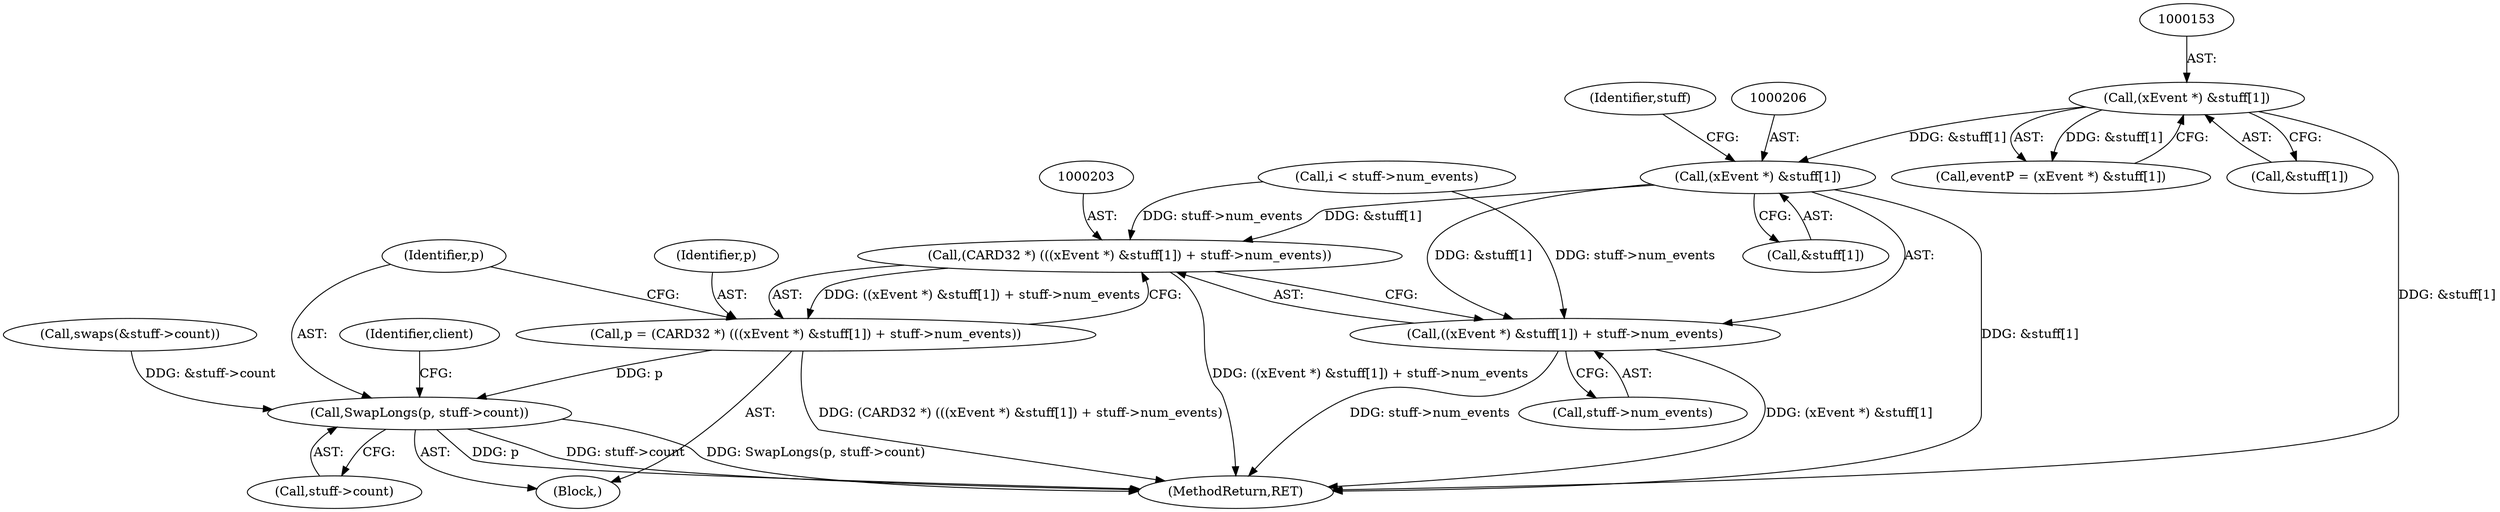 digraph "0_xserver_05442de962d3dc624f79fc1a00eca3ffc5489ced@array" {
"1000205" [label="(Call,(xEvent *) &stuff[1])"];
"1000152" [label="(Call,(xEvent *) &stuff[1])"];
"1000202" [label="(Call,(CARD32 *) (((xEvent *) &stuff[1]) + stuff->num_events))"];
"1000200" [label="(Call,p = (CARD32 *) (((xEvent *) &stuff[1]) + stuff->num_events))"];
"1000214" [label="(Call,SwapLongs(p, stuff->count))"];
"1000204" [label="(Call,((xEvent *) &stuff[1]) + stuff->num_events)"];
"1000221" [label="(Identifier,client)"];
"1000212" [label="(Identifier,stuff)"];
"1000211" [label="(Call,stuff->num_events)"];
"1000200" [label="(Call,p = (CARD32 *) (((xEvent *) &stuff[1]) + stuff->num_events))"];
"1000205" [label="(Call,(xEvent *) &stuff[1])"];
"1000150" [label="(Call,eventP = (xEvent *) &stuff[1])"];
"1000123" [label="(Call,swaps(&stuff->count))"];
"1000222" [label="(MethodReturn,RET)"];
"1000214" [label="(Call,SwapLongs(p, stuff->count))"];
"1000216" [label="(Call,stuff->count)"];
"1000162" [label="(Call,i < stuff->num_events)"];
"1000202" [label="(Call,(CARD32 *) (((xEvent *) &stuff[1]) + stuff->num_events))"];
"1000201" [label="(Identifier,p)"];
"1000152" [label="(Call,(xEvent *) &stuff[1])"];
"1000103" [label="(Block,)"];
"1000207" [label="(Call,&stuff[1])"];
"1000204" [label="(Call,((xEvent *) &stuff[1]) + stuff->num_events)"];
"1000215" [label="(Identifier,p)"];
"1000154" [label="(Call,&stuff[1])"];
"1000205" -> "1000204"  [label="AST: "];
"1000205" -> "1000207"  [label="CFG: "];
"1000206" -> "1000205"  [label="AST: "];
"1000207" -> "1000205"  [label="AST: "];
"1000212" -> "1000205"  [label="CFG: "];
"1000205" -> "1000222"  [label="DDG: &stuff[1]"];
"1000205" -> "1000202"  [label="DDG: &stuff[1]"];
"1000205" -> "1000204"  [label="DDG: &stuff[1]"];
"1000152" -> "1000205"  [label="DDG: &stuff[1]"];
"1000152" -> "1000150"  [label="AST: "];
"1000152" -> "1000154"  [label="CFG: "];
"1000153" -> "1000152"  [label="AST: "];
"1000154" -> "1000152"  [label="AST: "];
"1000150" -> "1000152"  [label="CFG: "];
"1000152" -> "1000222"  [label="DDG: &stuff[1]"];
"1000152" -> "1000150"  [label="DDG: &stuff[1]"];
"1000202" -> "1000200"  [label="AST: "];
"1000202" -> "1000204"  [label="CFG: "];
"1000203" -> "1000202"  [label="AST: "];
"1000204" -> "1000202"  [label="AST: "];
"1000200" -> "1000202"  [label="CFG: "];
"1000202" -> "1000222"  [label="DDG: ((xEvent *) &stuff[1]) + stuff->num_events"];
"1000202" -> "1000200"  [label="DDG: ((xEvent *) &stuff[1]) + stuff->num_events"];
"1000162" -> "1000202"  [label="DDG: stuff->num_events"];
"1000200" -> "1000103"  [label="AST: "];
"1000201" -> "1000200"  [label="AST: "];
"1000215" -> "1000200"  [label="CFG: "];
"1000200" -> "1000222"  [label="DDG: (CARD32 *) (((xEvent *) &stuff[1]) + stuff->num_events)"];
"1000200" -> "1000214"  [label="DDG: p"];
"1000214" -> "1000103"  [label="AST: "];
"1000214" -> "1000216"  [label="CFG: "];
"1000215" -> "1000214"  [label="AST: "];
"1000216" -> "1000214"  [label="AST: "];
"1000221" -> "1000214"  [label="CFG: "];
"1000214" -> "1000222"  [label="DDG: stuff->count"];
"1000214" -> "1000222"  [label="DDG: SwapLongs(p, stuff->count)"];
"1000214" -> "1000222"  [label="DDG: p"];
"1000123" -> "1000214"  [label="DDG: &stuff->count"];
"1000204" -> "1000211"  [label="CFG: "];
"1000211" -> "1000204"  [label="AST: "];
"1000204" -> "1000222"  [label="DDG: stuff->num_events"];
"1000204" -> "1000222"  [label="DDG: (xEvent *) &stuff[1]"];
"1000162" -> "1000204"  [label="DDG: stuff->num_events"];
}
